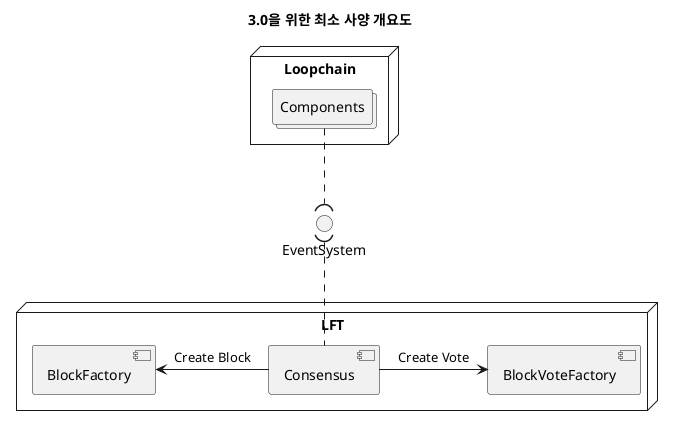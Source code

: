 @startuml
title 3.0을 위한 최소 사양 개요도

() EventSystem as es
node Loopchain {
    collections Components as lc
}
node LFT {
    [Consensus] as lft
    [BlockFactory] as df
    [BlockVoteFactory] as vf
}

lc ..( es
es ).. lft

lft -> vf: Create Vote
df <- lft: Create Block
@enduml